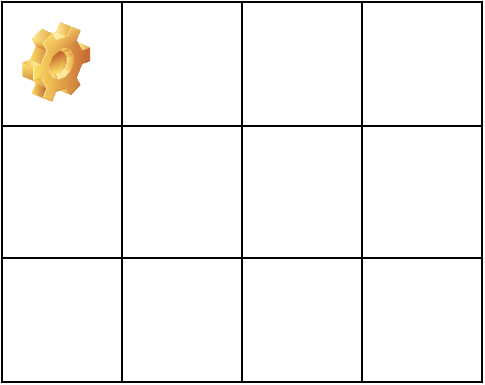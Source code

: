<mxfile version="14.3.2" type="github">
  <diagram id="By8z2u-g9jUsToYqQvoa" name="Page-1">
    <mxGraphModel dx="868" dy="482" grid="1" gridSize="10" guides="1" tooltips="1" connect="1" arrows="1" fold="1" page="1" pageScale="1" pageWidth="850" pageHeight="1100" math="0" shadow="0">
      <root>
        <mxCell id="0" />
        <mxCell id="1" parent="0" />
        <mxCell id="5Jztd6La2oLJdpTfQcsf-1" value="" style="shape=table;html=1;whiteSpace=wrap;startSize=0;container=1;collapsible=0;childLayout=tableLayout;rowLines=1;columnLines=1;" vertex="1" parent="1">
          <mxGeometry x="330" y="190" width="240" height="190" as="geometry" />
        </mxCell>
        <mxCell id="5Jztd6La2oLJdpTfQcsf-2" value="" style="shape=partialRectangle;html=1;whiteSpace=wrap;collapsible=0;dropTarget=0;pointerEvents=0;fillColor=none;top=0;left=0;bottom=0;right=0;points=[[0,0.5],[1,0.5]];portConstraint=eastwest;" vertex="1" parent="5Jztd6La2oLJdpTfQcsf-1">
          <mxGeometry width="240" height="62" as="geometry" />
        </mxCell>
        <mxCell id="5Jztd6La2oLJdpTfQcsf-3" value="" style="shape=partialRectangle;html=1;whiteSpace=wrap;connectable=0;fillColor=none;top=0;left=0;bottom=0;right=0;overflow=hidden;" vertex="1" parent="5Jztd6La2oLJdpTfQcsf-2">
          <mxGeometry width="60" height="62" as="geometry" />
        </mxCell>
        <mxCell id="5Jztd6La2oLJdpTfQcsf-16" style="shape=partialRectangle;html=1;whiteSpace=wrap;connectable=0;fillColor=none;top=0;left=0;bottom=0;right=0;overflow=hidden;" vertex="1" parent="5Jztd6La2oLJdpTfQcsf-2">
          <mxGeometry x="60" width="60" height="62" as="geometry" />
        </mxCell>
        <mxCell id="5Jztd6La2oLJdpTfQcsf-4" value="" style="shape=partialRectangle;html=1;whiteSpace=wrap;connectable=0;fillColor=none;top=0;left=0;bottom=0;right=0;overflow=hidden;" vertex="1" parent="5Jztd6La2oLJdpTfQcsf-2">
          <mxGeometry x="120" width="60" height="62" as="geometry" />
        </mxCell>
        <mxCell id="5Jztd6La2oLJdpTfQcsf-5" value="" style="shape=partialRectangle;html=1;whiteSpace=wrap;connectable=0;fillColor=none;top=0;left=0;bottom=0;right=0;overflow=hidden;" vertex="1" parent="5Jztd6La2oLJdpTfQcsf-2">
          <mxGeometry x="180" width="60" height="62" as="geometry" />
        </mxCell>
        <mxCell id="5Jztd6La2oLJdpTfQcsf-6" value="" style="shape=partialRectangle;html=1;whiteSpace=wrap;collapsible=0;dropTarget=0;pointerEvents=0;fillColor=none;top=0;left=0;bottom=0;right=0;points=[[0,0.5],[1,0.5]];portConstraint=eastwest;" vertex="1" parent="5Jztd6La2oLJdpTfQcsf-1">
          <mxGeometry y="62" width="240" height="66" as="geometry" />
        </mxCell>
        <mxCell id="5Jztd6La2oLJdpTfQcsf-7" value="" style="shape=partialRectangle;html=1;whiteSpace=wrap;connectable=0;fillColor=none;top=0;left=0;bottom=0;right=0;overflow=hidden;" vertex="1" parent="5Jztd6La2oLJdpTfQcsf-6">
          <mxGeometry width="60" height="66" as="geometry" />
        </mxCell>
        <mxCell id="5Jztd6La2oLJdpTfQcsf-17" style="shape=partialRectangle;html=1;whiteSpace=wrap;connectable=0;fillColor=none;top=0;left=0;bottom=0;right=0;overflow=hidden;" vertex="1" parent="5Jztd6La2oLJdpTfQcsf-6">
          <mxGeometry x="60" width="60" height="66" as="geometry" />
        </mxCell>
        <mxCell id="5Jztd6La2oLJdpTfQcsf-8" value="" style="shape=partialRectangle;html=1;whiteSpace=wrap;connectable=0;fillColor=none;top=0;left=0;bottom=0;right=0;overflow=hidden;" vertex="1" parent="5Jztd6La2oLJdpTfQcsf-6">
          <mxGeometry x="120" width="60" height="66" as="geometry" />
        </mxCell>
        <mxCell id="5Jztd6La2oLJdpTfQcsf-9" value="" style="shape=partialRectangle;html=1;whiteSpace=wrap;connectable=0;fillColor=none;top=0;left=0;bottom=0;right=0;overflow=hidden;" vertex="1" parent="5Jztd6La2oLJdpTfQcsf-6">
          <mxGeometry x="180" width="60" height="66" as="geometry" />
        </mxCell>
        <mxCell id="5Jztd6La2oLJdpTfQcsf-10" value="" style="shape=partialRectangle;html=1;whiteSpace=wrap;collapsible=0;dropTarget=0;pointerEvents=0;fillColor=none;top=0;left=0;bottom=0;right=0;points=[[0,0.5],[1,0.5]];portConstraint=eastwest;" vertex="1" parent="5Jztd6La2oLJdpTfQcsf-1">
          <mxGeometry y="128" width="240" height="62" as="geometry" />
        </mxCell>
        <mxCell id="5Jztd6La2oLJdpTfQcsf-11" value="" style="shape=partialRectangle;html=1;whiteSpace=wrap;connectable=0;fillColor=none;top=0;left=0;bottom=0;right=0;overflow=hidden;" vertex="1" parent="5Jztd6La2oLJdpTfQcsf-10">
          <mxGeometry width="60" height="62" as="geometry" />
        </mxCell>
        <mxCell id="5Jztd6La2oLJdpTfQcsf-18" style="shape=partialRectangle;html=1;whiteSpace=wrap;connectable=0;fillColor=none;top=0;left=0;bottom=0;right=0;overflow=hidden;" vertex="1" parent="5Jztd6La2oLJdpTfQcsf-10">
          <mxGeometry x="60" width="60" height="62" as="geometry" />
        </mxCell>
        <mxCell id="5Jztd6La2oLJdpTfQcsf-12" value="" style="shape=partialRectangle;html=1;whiteSpace=wrap;connectable=0;fillColor=none;top=0;left=0;bottom=0;right=0;overflow=hidden;" vertex="1" parent="5Jztd6La2oLJdpTfQcsf-10">
          <mxGeometry x="120" width="60" height="62" as="geometry" />
        </mxCell>
        <mxCell id="5Jztd6La2oLJdpTfQcsf-13" value="" style="shape=partialRectangle;html=1;whiteSpace=wrap;connectable=0;fillColor=none;top=0;left=0;bottom=0;right=0;overflow=hidden;" vertex="1" parent="5Jztd6La2oLJdpTfQcsf-10">
          <mxGeometry x="180" width="60" height="62" as="geometry" />
        </mxCell>
        <mxCell id="5Jztd6La2oLJdpTfQcsf-14" value="" style="shape=image;html=1;verticalLabelPosition=bottom;verticalAlign=top;imageAspect=1;aspect=fixed;image=img/clipart/Gear_128x128.png" vertex="1" parent="1">
          <mxGeometry x="340" y="200" width="34.1" height="40" as="geometry" />
        </mxCell>
      </root>
    </mxGraphModel>
  </diagram>
</mxfile>
